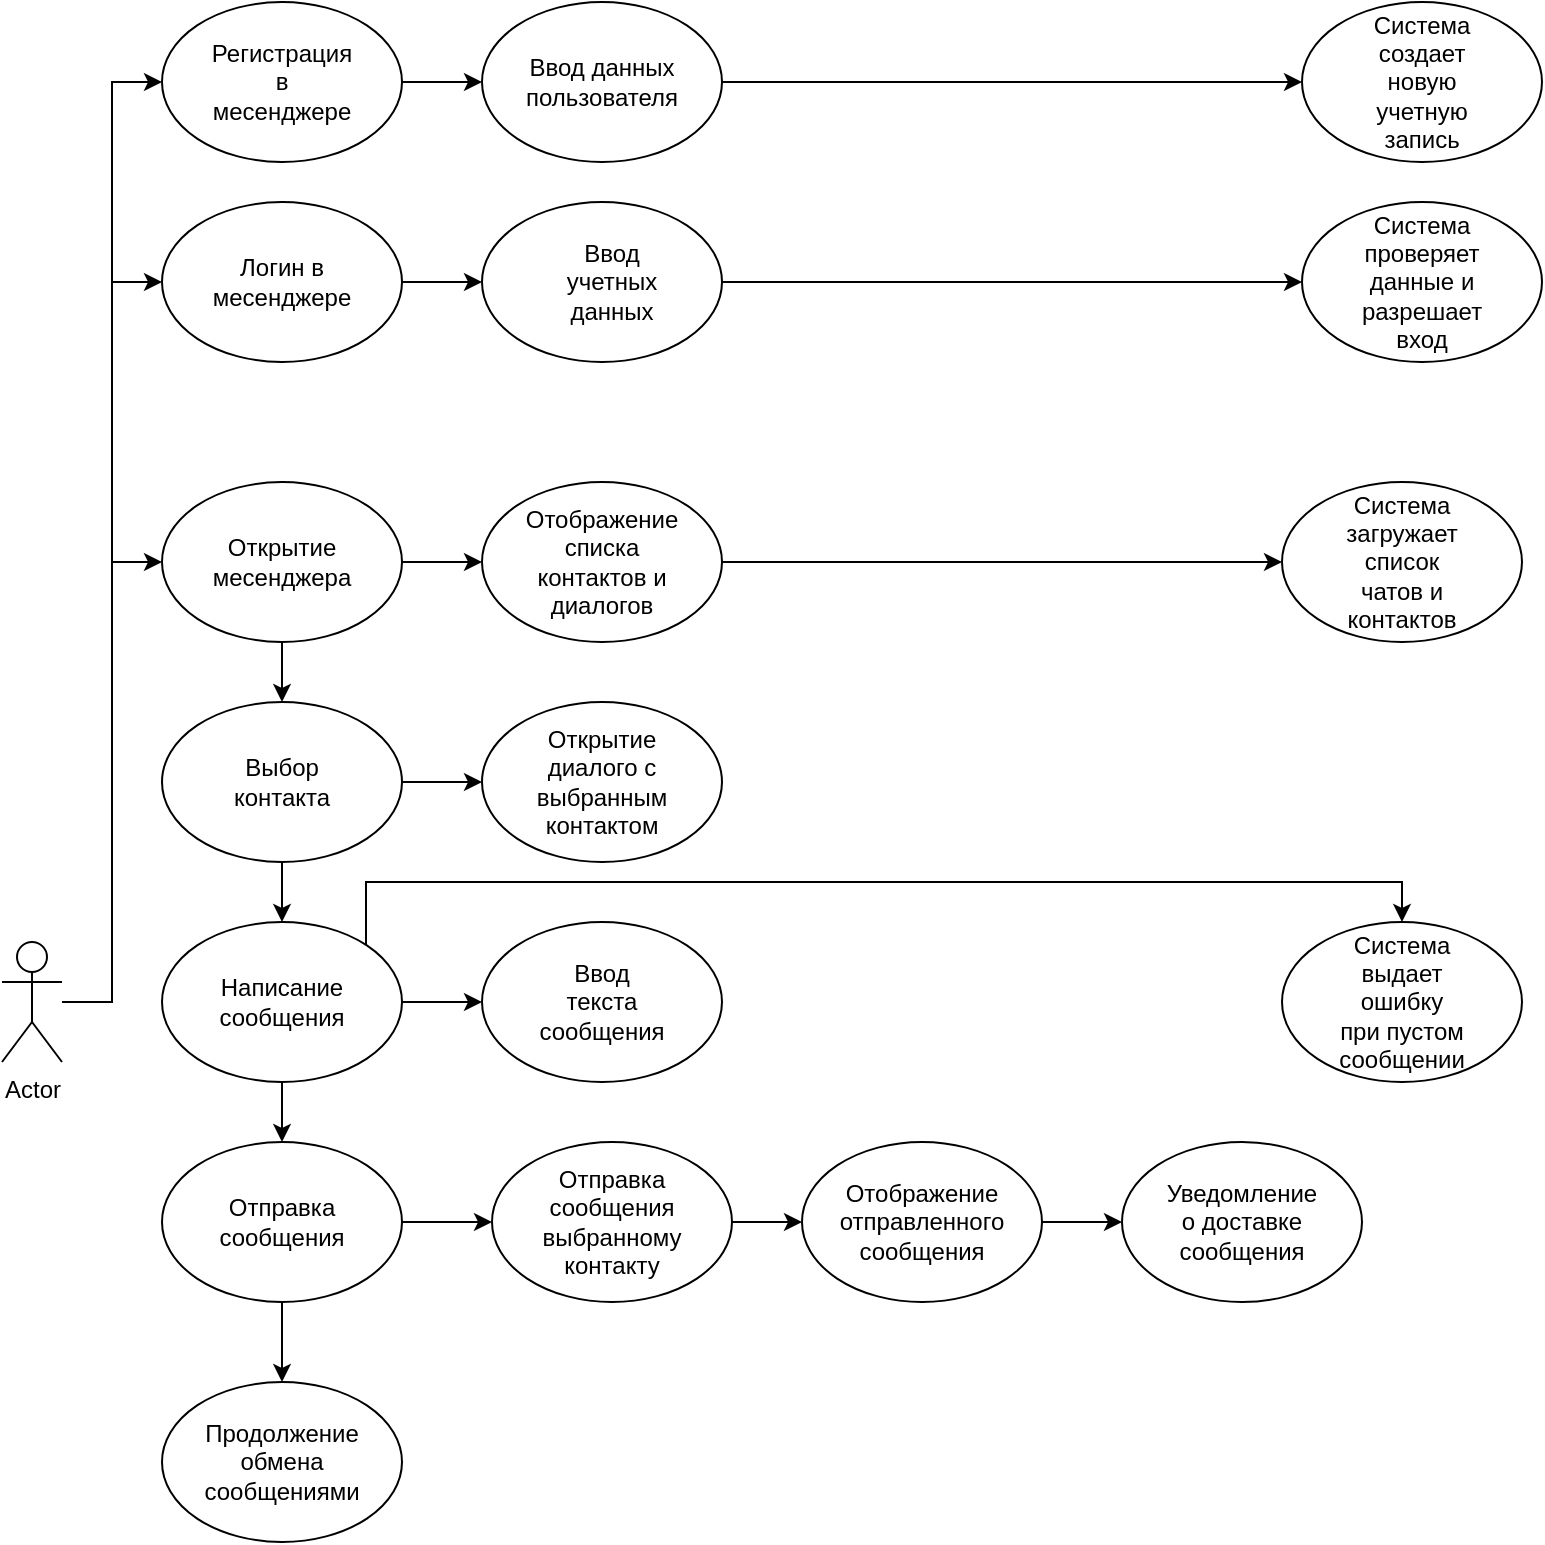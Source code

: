 <mxfile version="21.8.0" type="device">
  <diagram name="Страница — 1" id="9xPqIRqQ6y_nNxk67_06">
    <mxGraphModel dx="1317" dy="1477" grid="1" gridSize="10" guides="1" tooltips="1" connect="1" arrows="1" fold="1" page="1" pageScale="1" pageWidth="827" pageHeight="1169" math="0" shadow="0">
      <root>
        <mxCell id="0" />
        <mxCell id="1" parent="0" />
        <mxCell id="wB1rlY9Mi5Ir4K8NYxKC-17" style="edgeStyle=orthogonalEdgeStyle;rounded=0;orthogonalLoop=1;jettySize=auto;html=1;entryX=0;entryY=0.5;entryDx=0;entryDy=0;" edge="1" parent="1" source="wB1rlY9Mi5Ir4K8NYxKC-1" target="wB1rlY9Mi5Ir4K8NYxKC-2">
          <mxGeometry relative="1" as="geometry" />
        </mxCell>
        <mxCell id="wB1rlY9Mi5Ir4K8NYxKC-23" style="edgeStyle=orthogonalEdgeStyle;rounded=0;orthogonalLoop=1;jettySize=auto;html=1;entryX=0;entryY=0.5;entryDx=0;entryDy=0;" edge="1" parent="1" source="wB1rlY9Mi5Ir4K8NYxKC-1" target="wB1rlY9Mi5Ir4K8NYxKC-18">
          <mxGeometry relative="1" as="geometry" />
        </mxCell>
        <mxCell id="wB1rlY9Mi5Ir4K8NYxKC-24" style="edgeStyle=orthogonalEdgeStyle;rounded=0;orthogonalLoop=1;jettySize=auto;html=1;entryX=0;entryY=0.5;entryDx=0;entryDy=0;" edge="1" parent="1" source="wB1rlY9Mi5Ir4K8NYxKC-1" target="wB1rlY9Mi5Ir4K8NYxKC-19">
          <mxGeometry relative="1" as="geometry" />
        </mxCell>
        <mxCell id="wB1rlY9Mi5Ir4K8NYxKC-1" value="Actor" style="shape=umlActor;verticalLabelPosition=bottom;verticalAlign=top;html=1;outlineConnect=0;" vertex="1" parent="1">
          <mxGeometry x="40" y="510" width="30" height="60" as="geometry" />
        </mxCell>
        <mxCell id="wB1rlY9Mi5Ir4K8NYxKC-33" style="edgeStyle=orthogonalEdgeStyle;rounded=0;orthogonalLoop=1;jettySize=auto;html=1;exitX=1;exitY=0.5;exitDx=0;exitDy=0;entryX=0;entryY=0.5;entryDx=0;entryDy=0;" edge="1" parent="1" source="wB1rlY9Mi5Ir4K8NYxKC-2" target="wB1rlY9Mi5Ir4K8NYxKC-31">
          <mxGeometry relative="1" as="geometry" />
        </mxCell>
        <mxCell id="wB1rlY9Mi5Ir4K8NYxKC-2" value="" style="ellipse;whiteSpace=wrap;html=1;" vertex="1" parent="1">
          <mxGeometry x="120" y="280" width="120" height="80" as="geometry" />
        </mxCell>
        <mxCell id="wB1rlY9Mi5Ir4K8NYxKC-14" style="edgeStyle=orthogonalEdgeStyle;rounded=0;orthogonalLoop=1;jettySize=auto;html=1;entryX=0.5;entryY=0;entryDx=0;entryDy=0;" edge="1" parent="1" source="wB1rlY9Mi5Ir4K8NYxKC-3" target="wB1rlY9Mi5Ir4K8NYxKC-4">
          <mxGeometry relative="1" as="geometry" />
        </mxCell>
        <mxCell id="wB1rlY9Mi5Ir4K8NYxKC-36" style="edgeStyle=orthogonalEdgeStyle;rounded=0;orthogonalLoop=1;jettySize=auto;html=1;exitX=1;exitY=0.5;exitDx=0;exitDy=0;entryX=0;entryY=0.5;entryDx=0;entryDy=0;" edge="1" parent="1" source="wB1rlY9Mi5Ir4K8NYxKC-3" target="wB1rlY9Mi5Ir4K8NYxKC-34">
          <mxGeometry relative="1" as="geometry" />
        </mxCell>
        <mxCell id="wB1rlY9Mi5Ir4K8NYxKC-3" value="" style="ellipse;whiteSpace=wrap;html=1;" vertex="1" parent="1">
          <mxGeometry x="120" y="390" width="120" height="80" as="geometry" />
        </mxCell>
        <mxCell id="wB1rlY9Mi5Ir4K8NYxKC-15" style="edgeStyle=orthogonalEdgeStyle;rounded=0;orthogonalLoop=1;jettySize=auto;html=1;entryX=0.5;entryY=0;entryDx=0;entryDy=0;" edge="1" parent="1" source="wB1rlY9Mi5Ir4K8NYxKC-4" target="wB1rlY9Mi5Ir4K8NYxKC-5">
          <mxGeometry relative="1" as="geometry" />
        </mxCell>
        <mxCell id="wB1rlY9Mi5Ir4K8NYxKC-45" style="edgeStyle=orthogonalEdgeStyle;rounded=0;orthogonalLoop=1;jettySize=auto;html=1;exitX=1;exitY=0.5;exitDx=0;exitDy=0;entryX=0;entryY=0.5;entryDx=0;entryDy=0;" edge="1" parent="1" source="wB1rlY9Mi5Ir4K8NYxKC-4" target="wB1rlY9Mi5Ir4K8NYxKC-37">
          <mxGeometry relative="1" as="geometry" />
        </mxCell>
        <mxCell id="wB1rlY9Mi5Ir4K8NYxKC-64" style="edgeStyle=orthogonalEdgeStyle;rounded=0;orthogonalLoop=1;jettySize=auto;html=1;exitX=1;exitY=0.5;exitDx=0;exitDy=0;entryX=0.5;entryY=0;entryDx=0;entryDy=0;" edge="1" parent="1" source="wB1rlY9Mi5Ir4K8NYxKC-4" target="wB1rlY9Mi5Ir4K8NYxKC-62">
          <mxGeometry relative="1" as="geometry">
            <Array as="points">
              <mxPoint x="222" y="540" />
              <mxPoint x="222" y="480" />
              <mxPoint x="740" y="480" />
            </Array>
          </mxGeometry>
        </mxCell>
        <mxCell id="wB1rlY9Mi5Ir4K8NYxKC-4" value="" style="ellipse;whiteSpace=wrap;html=1;" vertex="1" parent="1">
          <mxGeometry x="120" y="500" width="120" height="80" as="geometry" />
        </mxCell>
        <mxCell id="wB1rlY9Mi5Ir4K8NYxKC-16" style="edgeStyle=orthogonalEdgeStyle;rounded=0;orthogonalLoop=1;jettySize=auto;html=1;entryX=0.5;entryY=0;entryDx=0;entryDy=0;" edge="1" parent="1" source="wB1rlY9Mi5Ir4K8NYxKC-5" target="wB1rlY9Mi5Ir4K8NYxKC-6">
          <mxGeometry relative="1" as="geometry" />
        </mxCell>
        <mxCell id="wB1rlY9Mi5Ir4K8NYxKC-46" style="edgeStyle=orthogonalEdgeStyle;rounded=0;orthogonalLoop=1;jettySize=auto;html=1;exitX=1;exitY=0.5;exitDx=0;exitDy=0;entryX=0;entryY=0.5;entryDx=0;entryDy=0;" edge="1" parent="1" source="wB1rlY9Mi5Ir4K8NYxKC-5" target="wB1rlY9Mi5Ir4K8NYxKC-39">
          <mxGeometry relative="1" as="geometry" />
        </mxCell>
        <mxCell id="wB1rlY9Mi5Ir4K8NYxKC-5" value="" style="ellipse;whiteSpace=wrap;html=1;" vertex="1" parent="1">
          <mxGeometry x="120" y="610" width="120" height="80" as="geometry" />
        </mxCell>
        <mxCell id="wB1rlY9Mi5Ir4K8NYxKC-6" value="" style="ellipse;whiteSpace=wrap;html=1;" vertex="1" parent="1">
          <mxGeometry x="120" y="730" width="120" height="80" as="geometry" />
        </mxCell>
        <mxCell id="wB1rlY9Mi5Ir4K8NYxKC-7" value="Открытие месенджера" style="text;html=1;strokeColor=none;fillColor=none;align=center;verticalAlign=middle;whiteSpace=wrap;rounded=0;" vertex="1" parent="1">
          <mxGeometry x="155" y="310" width="50" height="20" as="geometry" />
        </mxCell>
        <mxCell id="wB1rlY9Mi5Ir4K8NYxKC-8" value="Выбор контакта" style="text;html=1;strokeColor=none;fillColor=none;align=center;verticalAlign=middle;whiteSpace=wrap;rounded=0;" vertex="1" parent="1">
          <mxGeometry x="155" y="420" width="50" height="20" as="geometry" />
        </mxCell>
        <mxCell id="wB1rlY9Mi5Ir4K8NYxKC-9" value="Написание сообщения" style="text;html=1;strokeColor=none;fillColor=none;align=center;verticalAlign=middle;whiteSpace=wrap;rounded=0;" vertex="1" parent="1">
          <mxGeometry x="155" y="530" width="50" height="20" as="geometry" />
        </mxCell>
        <mxCell id="wB1rlY9Mi5Ir4K8NYxKC-10" value="Отправка сообщения" style="text;html=1;strokeColor=none;fillColor=none;align=center;verticalAlign=middle;whiteSpace=wrap;rounded=0;" vertex="1" parent="1">
          <mxGeometry x="155" y="640" width="50" height="20" as="geometry" />
        </mxCell>
        <mxCell id="wB1rlY9Mi5Ir4K8NYxKC-11" value="Продолжение обмена сообщениями" style="text;html=1;strokeColor=none;fillColor=none;align=center;verticalAlign=middle;whiteSpace=wrap;rounded=0;" vertex="1" parent="1">
          <mxGeometry x="155" y="760" width="50" height="20" as="geometry" />
        </mxCell>
        <mxCell id="wB1rlY9Mi5Ir4K8NYxKC-12" value="" style="endArrow=classic;html=1;rounded=0;exitX=0.5;exitY=1;exitDx=0;exitDy=0;entryX=0.5;entryY=0;entryDx=0;entryDy=0;" edge="1" parent="1" source="wB1rlY9Mi5Ir4K8NYxKC-2" target="wB1rlY9Mi5Ir4K8NYxKC-3">
          <mxGeometry width="50" height="50" relative="1" as="geometry">
            <mxPoint x="170" y="420" as="sourcePoint" />
            <mxPoint x="220" y="370" as="targetPoint" />
          </mxGeometry>
        </mxCell>
        <mxCell id="wB1rlY9Mi5Ir4K8NYxKC-27" style="edgeStyle=orthogonalEdgeStyle;rounded=0;orthogonalLoop=1;jettySize=auto;html=1;exitX=1;exitY=0.5;exitDx=0;exitDy=0;entryX=0;entryY=0.5;entryDx=0;entryDy=0;" edge="1" parent="1" source="wB1rlY9Mi5Ir4K8NYxKC-18" target="wB1rlY9Mi5Ir4K8NYxKC-25">
          <mxGeometry relative="1" as="geometry" />
        </mxCell>
        <mxCell id="wB1rlY9Mi5Ir4K8NYxKC-18" value="" style="ellipse;whiteSpace=wrap;html=1;" vertex="1" parent="1">
          <mxGeometry x="120" y="40" width="120" height="80" as="geometry" />
        </mxCell>
        <mxCell id="wB1rlY9Mi5Ir4K8NYxKC-29" style="edgeStyle=orthogonalEdgeStyle;rounded=0;orthogonalLoop=1;jettySize=auto;html=1;exitX=1;exitY=0.5;exitDx=0;exitDy=0;entryX=0;entryY=0.5;entryDx=0;entryDy=0;" edge="1" parent="1" source="wB1rlY9Mi5Ir4K8NYxKC-19" target="wB1rlY9Mi5Ir4K8NYxKC-28">
          <mxGeometry relative="1" as="geometry" />
        </mxCell>
        <mxCell id="wB1rlY9Mi5Ir4K8NYxKC-19" value="" style="ellipse;whiteSpace=wrap;html=1;" vertex="1" parent="1">
          <mxGeometry x="120" y="140" width="120" height="80" as="geometry" />
        </mxCell>
        <mxCell id="wB1rlY9Mi5Ir4K8NYxKC-20" value="Регистрация в месенджере" style="text;html=1;strokeColor=none;fillColor=none;align=center;verticalAlign=middle;whiteSpace=wrap;rounded=0;" vertex="1" parent="1">
          <mxGeometry x="155" y="70" width="50" height="20" as="geometry" />
        </mxCell>
        <mxCell id="wB1rlY9Mi5Ir4K8NYxKC-21" value="Логин в месенджере" style="text;html=1;strokeColor=none;fillColor=none;align=center;verticalAlign=middle;whiteSpace=wrap;rounded=0;" vertex="1" parent="1">
          <mxGeometry x="155" y="170" width="50" height="20" as="geometry" />
        </mxCell>
        <mxCell id="wB1rlY9Mi5Ir4K8NYxKC-52" style="edgeStyle=orthogonalEdgeStyle;rounded=0;orthogonalLoop=1;jettySize=auto;html=1;exitX=1;exitY=0.5;exitDx=0;exitDy=0;entryX=0;entryY=0.5;entryDx=0;entryDy=0;" edge="1" parent="1" source="wB1rlY9Mi5Ir4K8NYxKC-25" target="wB1rlY9Mi5Ir4K8NYxKC-50">
          <mxGeometry relative="1" as="geometry" />
        </mxCell>
        <mxCell id="wB1rlY9Mi5Ir4K8NYxKC-25" value="" style="ellipse;whiteSpace=wrap;html=1;" vertex="1" parent="1">
          <mxGeometry x="280" y="40" width="120" height="80" as="geometry" />
        </mxCell>
        <mxCell id="wB1rlY9Mi5Ir4K8NYxKC-26" value="Ввод данных пользователя" style="text;html=1;strokeColor=none;fillColor=none;align=center;verticalAlign=middle;whiteSpace=wrap;rounded=0;" vertex="1" parent="1">
          <mxGeometry x="315" y="70" width="50" height="20" as="geometry" />
        </mxCell>
        <mxCell id="wB1rlY9Mi5Ir4K8NYxKC-28" value="" style="ellipse;whiteSpace=wrap;html=1;" vertex="1" parent="1">
          <mxGeometry x="280" y="140" width="120" height="80" as="geometry" />
        </mxCell>
        <mxCell id="wB1rlY9Mi5Ir4K8NYxKC-30" value="Ввод учетных данных" style="text;html=1;strokeColor=none;fillColor=none;align=center;verticalAlign=middle;whiteSpace=wrap;rounded=0;" vertex="1" parent="1">
          <mxGeometry x="320" y="170" width="50" height="20" as="geometry" />
        </mxCell>
        <mxCell id="wB1rlY9Mi5Ir4K8NYxKC-61" style="edgeStyle=orthogonalEdgeStyle;rounded=0;orthogonalLoop=1;jettySize=auto;html=1;" edge="1" parent="1" source="wB1rlY9Mi5Ir4K8NYxKC-31" target="wB1rlY9Mi5Ir4K8NYxKC-59">
          <mxGeometry relative="1" as="geometry" />
        </mxCell>
        <mxCell id="wB1rlY9Mi5Ir4K8NYxKC-31" value="" style="ellipse;whiteSpace=wrap;html=1;" vertex="1" parent="1">
          <mxGeometry x="280" y="280" width="120" height="80" as="geometry" />
        </mxCell>
        <mxCell id="wB1rlY9Mi5Ir4K8NYxKC-32" value="Отображение списка контактов и диалогов" style="text;html=1;strokeColor=none;fillColor=none;align=center;verticalAlign=middle;whiteSpace=wrap;rounded=0;" vertex="1" parent="1">
          <mxGeometry x="315" y="310" width="50" height="20" as="geometry" />
        </mxCell>
        <mxCell id="wB1rlY9Mi5Ir4K8NYxKC-34" value="" style="ellipse;whiteSpace=wrap;html=1;" vertex="1" parent="1">
          <mxGeometry x="280" y="390" width="120" height="80" as="geometry" />
        </mxCell>
        <mxCell id="wB1rlY9Mi5Ir4K8NYxKC-35" value="Открытие диалого с выбранным контактом" style="text;html=1;strokeColor=none;fillColor=none;align=center;verticalAlign=middle;whiteSpace=wrap;rounded=0;" vertex="1" parent="1">
          <mxGeometry x="315" y="420" width="50" height="20" as="geometry" />
        </mxCell>
        <mxCell id="wB1rlY9Mi5Ir4K8NYxKC-37" value="" style="ellipse;whiteSpace=wrap;html=1;" vertex="1" parent="1">
          <mxGeometry x="280" y="500" width="120" height="80" as="geometry" />
        </mxCell>
        <mxCell id="wB1rlY9Mi5Ir4K8NYxKC-38" value="Ввод текста сообщения" style="text;html=1;strokeColor=none;fillColor=none;align=center;verticalAlign=middle;whiteSpace=wrap;rounded=0;" vertex="1" parent="1">
          <mxGeometry x="315" y="530" width="50" height="20" as="geometry" />
        </mxCell>
        <mxCell id="wB1rlY9Mi5Ir4K8NYxKC-48" style="edgeStyle=orthogonalEdgeStyle;rounded=0;orthogonalLoop=1;jettySize=auto;html=1;exitX=1;exitY=0.5;exitDx=0;exitDy=0;entryX=0;entryY=0.5;entryDx=0;entryDy=0;" edge="1" parent="1" source="wB1rlY9Mi5Ir4K8NYxKC-39" target="wB1rlY9Mi5Ir4K8NYxKC-41">
          <mxGeometry relative="1" as="geometry" />
        </mxCell>
        <mxCell id="wB1rlY9Mi5Ir4K8NYxKC-39" value="" style="ellipse;whiteSpace=wrap;html=1;" vertex="1" parent="1">
          <mxGeometry x="285" y="610" width="120" height="80" as="geometry" />
        </mxCell>
        <mxCell id="wB1rlY9Mi5Ir4K8NYxKC-40" value="Отправка сообщения выбранному контакту" style="text;html=1;strokeColor=none;fillColor=none;align=center;verticalAlign=middle;whiteSpace=wrap;rounded=0;" vertex="1" parent="1">
          <mxGeometry x="320" y="640" width="50" height="20" as="geometry" />
        </mxCell>
        <mxCell id="wB1rlY9Mi5Ir4K8NYxKC-49" style="edgeStyle=orthogonalEdgeStyle;rounded=0;orthogonalLoop=1;jettySize=auto;html=1;exitX=1;exitY=0.5;exitDx=0;exitDy=0;entryX=0;entryY=0.5;entryDx=0;entryDy=0;" edge="1" parent="1" source="wB1rlY9Mi5Ir4K8NYxKC-41" target="wB1rlY9Mi5Ir4K8NYxKC-43">
          <mxGeometry relative="1" as="geometry" />
        </mxCell>
        <mxCell id="wB1rlY9Mi5Ir4K8NYxKC-41" value="" style="ellipse;whiteSpace=wrap;html=1;" vertex="1" parent="1">
          <mxGeometry x="440" y="610" width="120" height="80" as="geometry" />
        </mxCell>
        <mxCell id="wB1rlY9Mi5Ir4K8NYxKC-42" value="Отображение отправленного сообщения" style="text;html=1;strokeColor=none;fillColor=none;align=center;verticalAlign=middle;whiteSpace=wrap;rounded=0;" vertex="1" parent="1">
          <mxGeometry x="475" y="640" width="50" height="20" as="geometry" />
        </mxCell>
        <mxCell id="wB1rlY9Mi5Ir4K8NYxKC-43" value="" style="ellipse;whiteSpace=wrap;html=1;" vertex="1" parent="1">
          <mxGeometry x="600" y="610" width="120" height="80" as="geometry" />
        </mxCell>
        <mxCell id="wB1rlY9Mi5Ir4K8NYxKC-44" value="Уведомление о доставке сообщения" style="text;html=1;strokeColor=none;fillColor=none;align=center;verticalAlign=middle;whiteSpace=wrap;rounded=0;" vertex="1" parent="1">
          <mxGeometry x="635" y="640" width="50" height="20" as="geometry" />
        </mxCell>
        <mxCell id="wB1rlY9Mi5Ir4K8NYxKC-50" value="" style="ellipse;whiteSpace=wrap;html=1;" vertex="1" parent="1">
          <mxGeometry x="690" y="40" width="120" height="80" as="geometry" />
        </mxCell>
        <mxCell id="wB1rlY9Mi5Ir4K8NYxKC-51" value="Система создает новую учетную запись" style="text;html=1;strokeColor=none;fillColor=none;align=center;verticalAlign=middle;whiteSpace=wrap;rounded=0;" vertex="1" parent="1">
          <mxGeometry x="725" y="70" width="50" height="20" as="geometry" />
        </mxCell>
        <mxCell id="wB1rlY9Mi5Ir4K8NYxKC-53" value="" style="ellipse;whiteSpace=wrap;html=1;" vertex="1" parent="1">
          <mxGeometry x="690" y="140" width="120" height="80" as="geometry" />
        </mxCell>
        <mxCell id="wB1rlY9Mi5Ir4K8NYxKC-54" value="Система проверяет данные и разрешает вход" style="text;html=1;strokeColor=none;fillColor=none;align=center;verticalAlign=middle;whiteSpace=wrap;rounded=0;" vertex="1" parent="1">
          <mxGeometry x="725" y="170" width="50" height="20" as="geometry" />
        </mxCell>
        <mxCell id="wB1rlY9Mi5Ir4K8NYxKC-55" style="edgeStyle=orthogonalEdgeStyle;rounded=0;orthogonalLoop=1;jettySize=auto;html=1;exitX=1;exitY=0.5;exitDx=0;exitDy=0;entryX=0;entryY=0.5;entryDx=0;entryDy=0;" edge="1" parent="1" source="wB1rlY9Mi5Ir4K8NYxKC-28" target="wB1rlY9Mi5Ir4K8NYxKC-53">
          <mxGeometry relative="1" as="geometry" />
        </mxCell>
        <mxCell id="wB1rlY9Mi5Ir4K8NYxKC-59" value="" style="ellipse;whiteSpace=wrap;html=1;" vertex="1" parent="1">
          <mxGeometry x="680" y="280" width="120" height="80" as="geometry" />
        </mxCell>
        <mxCell id="wB1rlY9Mi5Ir4K8NYxKC-60" value="Система загружает список чатов и контактов" style="text;html=1;strokeColor=none;fillColor=none;align=center;verticalAlign=middle;whiteSpace=wrap;rounded=0;" vertex="1" parent="1">
          <mxGeometry x="715" y="310" width="50" height="20" as="geometry" />
        </mxCell>
        <mxCell id="wB1rlY9Mi5Ir4K8NYxKC-62" value="" style="ellipse;whiteSpace=wrap;html=1;" vertex="1" parent="1">
          <mxGeometry x="680" y="500" width="120" height="80" as="geometry" />
        </mxCell>
        <mxCell id="wB1rlY9Mi5Ir4K8NYxKC-63" value="Система выдает ошибку при пустом сообщении" style="text;html=1;strokeColor=none;fillColor=none;align=center;verticalAlign=middle;whiteSpace=wrap;rounded=0;" vertex="1" parent="1">
          <mxGeometry x="715" y="530" width="50" height="20" as="geometry" />
        </mxCell>
      </root>
    </mxGraphModel>
  </diagram>
</mxfile>
